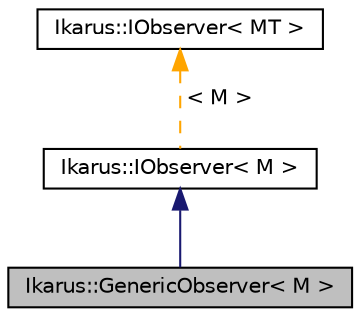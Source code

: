 digraph "Ikarus::GenericObserver&lt; M &gt;"
{
 // LATEX_PDF_SIZE
  edge [fontname="Helvetica",fontsize="10",labelfontname="Helvetica",labelfontsize="10"];
  node [fontname="Helvetica",fontsize="10",shape=record];
  Node1 [label="Ikarus::GenericObserver\< M \>",height=0.2,width=0.4,color="black", fillcolor="grey75", style="filled", fontcolor="black",tooltip="GenericObserver class for observing specific messages."];
  Node2 -> Node1 [dir="back",color="midnightblue",fontsize="10",style="solid"];
  Node2 [label="Ikarus::IObserver\< M \>",height=0.2,width=0.4,color="black", fillcolor="white", style="filled",URL="$a01864.html",tooltip=" "];
  Node3 -> Node2 [dir="back",color="orange",fontsize="10",style="dashed",label=" \< M \>" ];
  Node3 [label="Ikarus::IObserver\< MT \>",height=0.2,width=0.4,color="black", fillcolor="white", style="filled",URL="$a01864.html",tooltip="Generic observer interface for the Observer design pattern. See  for a description of the design patt..."];
}
